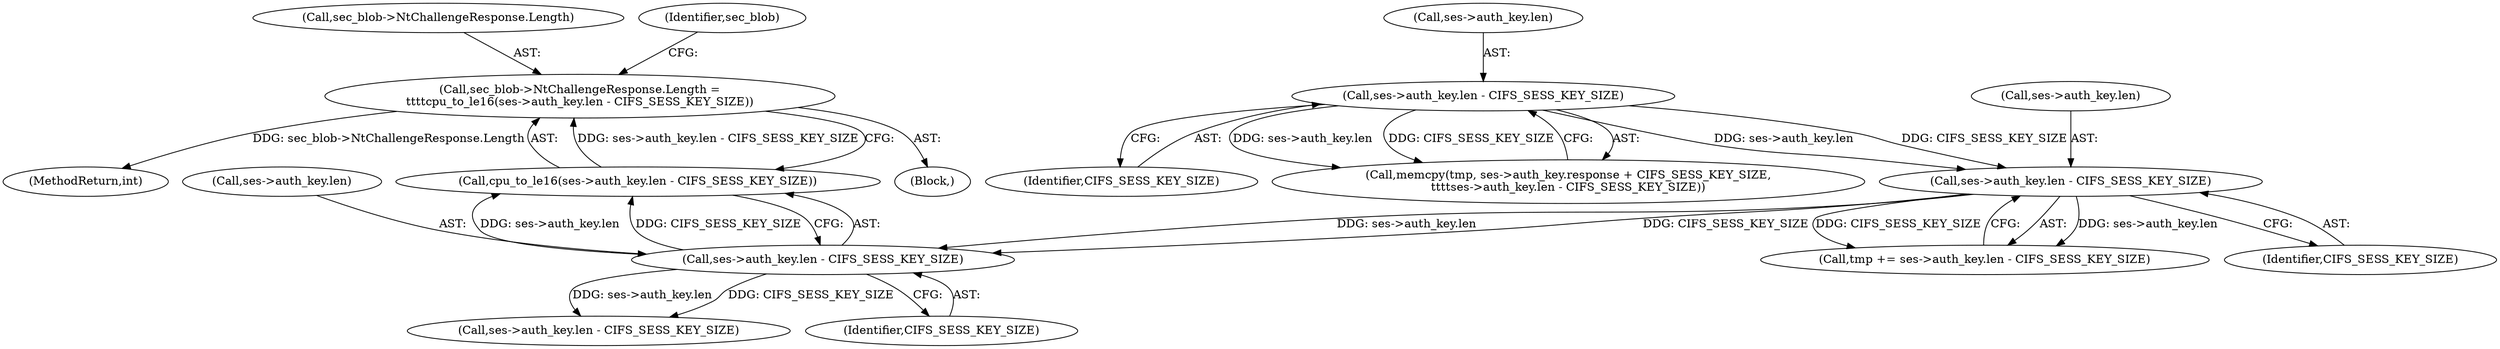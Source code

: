 digraph "0_linux_cabfb3680f78981d26c078a26e5c748531257ebb@integer" {
"1000274" [label="(Call,sec_blob->NtChallengeResponse.Length =\n\t\t\t\tcpu_to_le16(ses->auth_key.len - CIFS_SESS_KEY_SIZE))"];
"1000280" [label="(Call,cpu_to_le16(ses->auth_key.len - CIFS_SESS_KEY_SIZE))"];
"1000281" [label="(Call,ses->auth_key.len - CIFS_SESS_KEY_SIZE)"];
"1000267" [label="(Call,ses->auth_key.len - CIFS_SESS_KEY_SIZE)"];
"1000258" [label="(Call,ses->auth_key.len - CIFS_SESS_KEY_SIZE)"];
"1000274" [label="(Call,sec_blob->NtChallengeResponse.Length =\n\t\t\t\tcpu_to_le16(ses->auth_key.len - CIFS_SESS_KEY_SIZE))"];
"1000265" [label="(Call,tmp += ses->auth_key.len - CIFS_SESS_KEY_SIZE)"];
"1000259" [label="(Call,ses->auth_key.len)"];
"1000280" [label="(Call,cpu_to_le16(ses->auth_key.len - CIFS_SESS_KEY_SIZE))"];
"1000275" [label="(Call,sec_blob->NtChallengeResponse.Length)"];
"1000295" [label="(Call,ses->auth_key.len - CIFS_SESS_KEY_SIZE)"];
"1000248" [label="(Block,)"];
"1000287" [label="(Identifier,CIFS_SESS_KEY_SIZE)"];
"1000267" [label="(Call,ses->auth_key.len - CIFS_SESS_KEY_SIZE)"];
"1000268" [label="(Call,ses->auth_key.len)"];
"1000249" [label="(Call,memcpy(tmp, ses->auth_key.response + CIFS_SESS_KEY_SIZE,\n\t\t\t\tses->auth_key.len - CIFS_SESS_KEY_SIZE))"];
"1000273" [label="(Identifier,CIFS_SESS_KEY_SIZE)"];
"1000606" [label="(MethodReturn,int)"];
"1000264" [label="(Identifier,CIFS_SESS_KEY_SIZE)"];
"1000291" [label="(Identifier,sec_blob)"];
"1000282" [label="(Call,ses->auth_key.len)"];
"1000281" [label="(Call,ses->auth_key.len - CIFS_SESS_KEY_SIZE)"];
"1000258" [label="(Call,ses->auth_key.len - CIFS_SESS_KEY_SIZE)"];
"1000274" -> "1000248"  [label="AST: "];
"1000274" -> "1000280"  [label="CFG: "];
"1000275" -> "1000274"  [label="AST: "];
"1000280" -> "1000274"  [label="AST: "];
"1000291" -> "1000274"  [label="CFG: "];
"1000274" -> "1000606"  [label="DDG: sec_blob->NtChallengeResponse.Length"];
"1000280" -> "1000274"  [label="DDG: ses->auth_key.len - CIFS_SESS_KEY_SIZE"];
"1000280" -> "1000281"  [label="CFG: "];
"1000281" -> "1000280"  [label="AST: "];
"1000281" -> "1000280"  [label="DDG: ses->auth_key.len"];
"1000281" -> "1000280"  [label="DDG: CIFS_SESS_KEY_SIZE"];
"1000281" -> "1000287"  [label="CFG: "];
"1000282" -> "1000281"  [label="AST: "];
"1000287" -> "1000281"  [label="AST: "];
"1000267" -> "1000281"  [label="DDG: ses->auth_key.len"];
"1000267" -> "1000281"  [label="DDG: CIFS_SESS_KEY_SIZE"];
"1000281" -> "1000295"  [label="DDG: ses->auth_key.len"];
"1000281" -> "1000295"  [label="DDG: CIFS_SESS_KEY_SIZE"];
"1000267" -> "1000265"  [label="AST: "];
"1000267" -> "1000273"  [label="CFG: "];
"1000268" -> "1000267"  [label="AST: "];
"1000273" -> "1000267"  [label="AST: "];
"1000265" -> "1000267"  [label="CFG: "];
"1000267" -> "1000265"  [label="DDG: ses->auth_key.len"];
"1000267" -> "1000265"  [label="DDG: CIFS_SESS_KEY_SIZE"];
"1000258" -> "1000267"  [label="DDG: ses->auth_key.len"];
"1000258" -> "1000267"  [label="DDG: CIFS_SESS_KEY_SIZE"];
"1000258" -> "1000249"  [label="AST: "];
"1000258" -> "1000264"  [label="CFG: "];
"1000259" -> "1000258"  [label="AST: "];
"1000264" -> "1000258"  [label="AST: "];
"1000249" -> "1000258"  [label="CFG: "];
"1000258" -> "1000249"  [label="DDG: ses->auth_key.len"];
"1000258" -> "1000249"  [label="DDG: CIFS_SESS_KEY_SIZE"];
}
